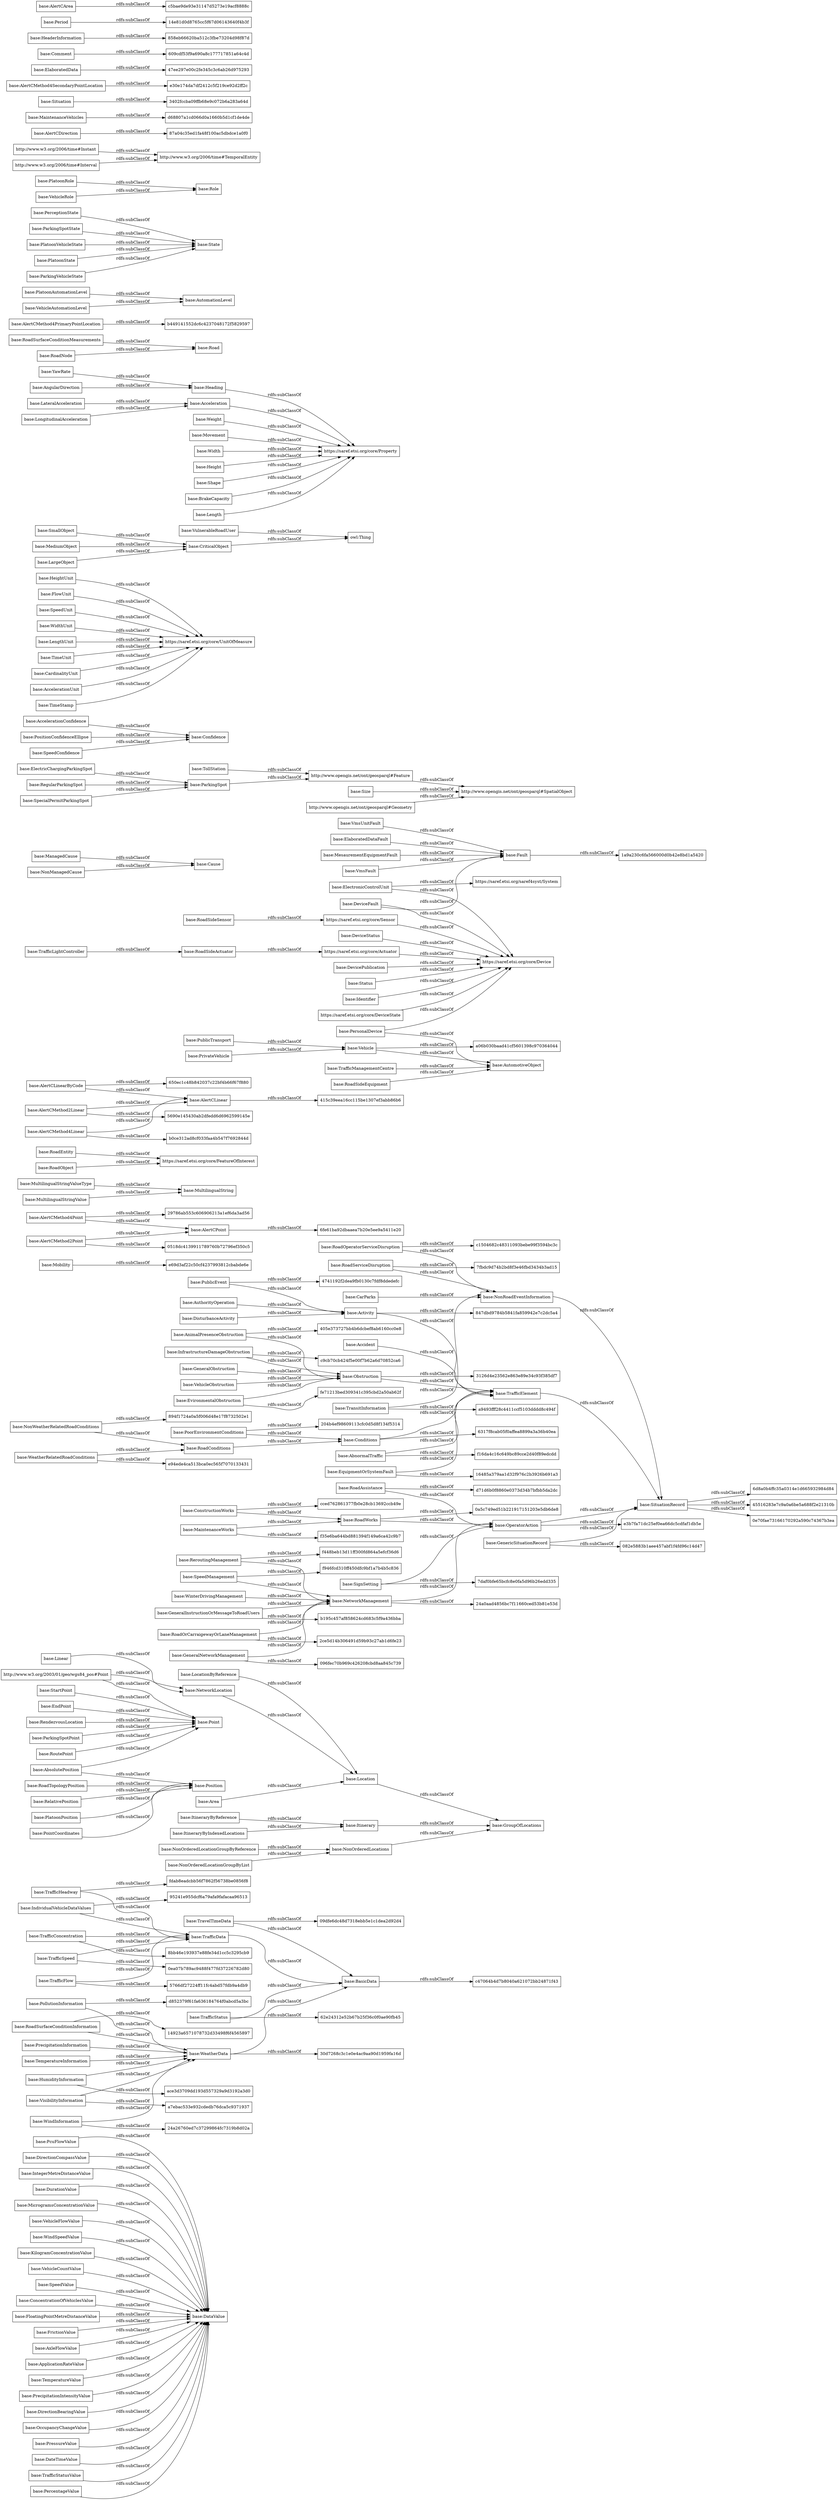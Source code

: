 digraph ar2dtool_diagram { 
rankdir=LR;
size="1000"
node [shape = rectangle, color="black"]; "base:PcuFlowValue" "base:PrecipitationInformation" "base:ItineraryByReference" "base:RoadAssistance" "base:Mobility" "base:AlertCMethod4Point" "base:MultilingualStringValueType" "ace3d3709dd193d557329a9d3192a3d0" "base:DirectionCompassValue" "base:RoadEntity" "650ec1c48b842037c22bf4b66f67f880" "base:Location" "base:MultilingualString" "base:Linear" "e3b7fa71dc25ef0ea66dc5cdfaf1db5e" "base:IntegerMetreDistanceValue" "7daf0bfe65bcfc8e0fa5d96b26edd335" "base:RoadSideSensor" "14923a6571078732d33498f6f4565897" "base:ManagedCause" "base:DataValue" "http://www.opengis.net/ont/geosparql#SpatialObject" "base:Confidence" "base:HeightUnit" "base:CriticalObject" "base:GenericSituationRecord" "base:WeatherData" "base:DisturbanceActivity" "base:RoadObject" "base:TrafficHeadway" "base:StartPoint" "base:RoadConditions" "base:DurationValue" "base:TrafficFlow" "b0ce312ad8cf033faa4b547f7692844d" "base:NonOrderedLocationGroupByReference" "base:TrafficLightController" "24a0aad4856bc7f11660ced53b81e53d" "base:Cause" "6fe61ba92dbaaea7b20e5ee9a5411e20" "https://saref.etsi.org/core/FeatureOfInterest" "base:LateralAcceleration" "30d7268c3c1e0e4ac9aa90d1959fa16d" "base:TrafficElement" "d852379f61fa636184764f0abcd5a3bc" "base:PollutionInformation" "base:RoadSurfaceConditionMeasurements" "f35e6ba644bd881394f149a6ca42c9b7" "base:TemperatureInformation" "base:YawRate" "6317f8cab05f0affea8899a3a36b40ea" "base:Fault" "base:Activity" "base:MicrogramsConcentrationValue" "base:Accident" "base:Obstruction" "base:AlertCMethod4PrimaryPointLocation" "base:ElectricChargingParkingSpot" "base:EndPoint" "base:RoadWorks" "a06b030baad41cf5601398c970364044" "base:PlatoonPosition" "base:AutomationLevel" "base:RegularParkingSpot" "base:SignSetting" "base:HumidityInformation" "base:Heading" "base:VehicleFlowValue" "base:NonWeatherRelatedRoadConditions" "base:PerceptionState" "base:ParkingSpotState" "base:WindSpeedValue" "405e373727bb4b6dcbef8ab6160cc0e8" "base:PlatoonRole" "base:KilogramConcentrationValue" "base:GroupOfLocations" "base:PrivateVehicle" "base:MesaurementEquipmentFault" "base:NetworkLocation" "base:SituationRecord" "base:FlowUnit" "base:NonOrderedLocationGroupByList" "base:Area" "cced762861377fb0e28cb13692ccb49e" "base:OperatorAction" "http://www.w3.org/2006/time#TemporalEntity" "base:Weight" "base:AlertCDirection" "base:SpeedUnit" "e94ede4ca513bca0ec565f7070133431" "base:RoadOperatorServiceDisruption" "http://www.w3.org/2003/01/geo/wgs84_pos#Point" "base:VehicleCountValue" "base:ConstructionWorks" "base:SpeedManagement" "894f1724a0a5f006d48e17f8732502e1" "base:PublicTransport" "fdab8eadcbb56f7862f56738be0856f8" "base:NonOrderedLocations" "09dfe6dc48d7318ebb5e1c1dea2d92d4" "base:ReroutingManagement" "base:AlertCMethod2Point" "base:Movement" "d68807a1cd066d0a1660b5d1cf1de4de" "base:SpeedValue" "base:PointCoordinates" "2ce5d14b306491d59b93c27ab1d6fe23" "c9cb70cb424f5e00f7b62a6d70852ca6" "base:WidthUnit" "base:RoadSideEquipment" "3402fccba09ffb68e9c072b6a283a64d" "base:TollStation" "base:Point" "fe71213bed309341c395cbd2a50ab62f" "b449141552dc6c4237048172f5829597" "base:RoadOrCarraigewayOrLaneManagement" "base:VmsFault" "base:Conditions" "base:AlertCMethod2Linear" "base:VulnerableRoadUser" "base:Position" "base:Role" "base:DeviceFault" "base:GeneralNetworkManagement" "https://saref.etsi.org/saref4syst/System" "base:TravelTimeData" "base:RoadNode" "base:PoorEnvironmentConditions" "base:Road" "base:ConcentrationOfVehiclesValue" "16485a379aa1d32f976c2b3926b691a3" "base:LengthUnit" "base:AlertCMethod4SecondaryPointLocation" "base:SmallObject" "0a5c749ed51b221917151203e5db6de8" "base:Status" "base:PlatoonAutomationLevel" "8bb46e193937e88fe34d1cc5c3295cb9" "base:State" "f16da4c16c649bc89cce2d40f89edcdd" "base:Identifier" "base:RoadSurfaceConditionInformation" "base:RendezvousLocation" "base:AlertCMethod4Linear" "base:PublicEvent" "base:TimeUnit" "base:BasicData" "https://saref.etsi.org/core/DeviceState" "base:AbsolutePosition" "base:TrafficData" "f448beb13d11ff300fd864a5efcf36d6" "base:FloatingPointMetreDistanceValue" "http://www.w3.org/2006/time#Instant" "base:AlertCLinearByCode" "base:Width" "47ee297e00c2fe345c3c6ab26d975293" "base:MaintenanceVehicles" "base:GeneralObstruction" "base:ElaboratedData" "http://www.opengis.net/ont/geosparql#Feature" "base:ElectronicControlUnit" "base:RoadSideActuator" "a7ebac533e932cdedb76dca5c9371937" "base:FrictionValue" "base:Acceleration" "base:VisibilityInformation" "847dbd9784b5841fa859942e7c2dc5a4" "base:TrafficSpeed" "base:MultilingualStringValue" "base:Comment" "http://www.w3.org/2006/time#Interval" "base:IndividualVehicleDataValues" "base:Height" "base:MediumObject" "base:AxleFlowValue" "base:TransitInformation" "base:VmsUnitFault" "858eb66620ba512c3fbe73204d98f87d" "base:SpecialPermitParkingSpot" "87a04c35ed1fa48f100ac5dbdce1a0f0" "base:ApplicationRateValue" "c47064b4d7b8040a621072bb24871f43" "base:Shape" "base:BrakeCapacity" "base:AbnormalTraffic" "base:PlatoonVehicleState" "base:InfrastructureDamageObstruction" "24a26760ed7c37299864fc7319b8d02a" "0518dc4139911789760b72796ef350c5" "base:VehicleRole" "base:Vehicle" "base:Situation" "1a9a230c6fa566000d0b42e8bd1a5420" "base:AlertCPoint" "base:TrafficConcentration" "c1504682c48311093bebe99f3594bc3c" "base:NetworkManagement" "5766df27224ff11fc4abd57fdb9a4db9" "base:LargeObject" "e69d3af22c50cf4237993812cbabde6e" "4741192f2dea9fb0130c7fdf8ddedefc" "5690e145430ab2dfedd6d6962599145e" "base:VehicleAutomationLevel" "base:CarParks" "base:TemperatureValue" "base:ParkingSpot" "base:PersonalDevice" "609cdf53f9a690a8c177717851a64c4d" "base:TrafficManagementCentre" "https://saref.etsi.org/core/UnitOfMeasure" "base:WinterDrivingManagement" "6d8a0b4ffc35a0314e1d665932984d84" "0ea07b789ac9488f477fd37226782d80" "base:AccelerationConfidence" "204b4ef98609113cfc0d5d8f134f5314" "base:GeneralInstructionOrMessageToRoadUsers" "7fbdc9d74b2bd8f3e46fbd3434b3ad15" "base:EvironmentalObstruction" "082e5883b1aee457abf1f4fd96c14d47" "https://saref.etsi.org/core/Actuator" "62e24312e52b67b25f36c0f0ae90fb45" "base:AngularDirection" "base:LocationByReference" "base:CardinalityUnit" "base:NonRoadEventInformation" "b195c457af858624cd683c5f9a436bba" "https://saref.etsi.org/core/Sensor" "base:DevicePublication" "https://saref.etsi.org/core/Property" "base:AccelerationUnit" "base:DeviceStatus" "45516283e7c9a0a6be5a688f2e21310b" "0e70fae73166170292a590c74367b3ea" "base:WindInformation" "base:ParkingSpotPoint" "base:PrecipitationIntensityValue" "base:DirectionBearingValue" "base:VehicleObstruction" "base:NonManagedCause" "base:AuthorityOperation" "14e81d0d8765cc5f67d06143640f4b3f" "096fec70b969c426208cbd8aa845c739" "base:TimeStamp" "c5bae9de93e31147d5273e19acf8888c" "29786ab553c606906213a1ef6da3ad56" "base:AnimalPresenceObstruction" "415c39eea16cc115be1307ef3abb86b6" "base:RoutePoint" "base:Period" "3126d4e23562e863e89e34c93f385df7" "base:Size" "https://saref.etsi.org/core/Device" "base:RoadTopologyPosition" "base:AlertCArea" "base:TrafficStatus" "base:LongitudinalAcceleration" "base:OccupancyChangeValue" "base:WeatherRelatedRoadConditions" "e30e174da7df2412c5f219ce92d2ff2c" "base:ItineraryByIndexedLocations" "base:PlatoonState" "base:ElaboratedDataFault" "f946fcd310ff450dfc9bf1a7b4b5c836" "base:MaintenanceWorks" "95241e955dcf6a79afa9fafacaa96513" "base:PressureValue" "base:RelativePosition" "base:HeaderInformation" "base:RoadServiceDisruption" "d71d6b0f8860e0373d34b7bfbb5da2dc" "base:DateTimeValue" "base:TrafficStatusValue" "base:PositionConfidenceEllipse" "base:AlertCLinear" "base:SpeedConfidence" "base:Length" "http://www.opengis.net/ont/geosparql#Geometry" "base:ParkingVehicleState" "base:PercentageValue" "base:AutomotiveObject" "base:EquipmentOrSystemFault" "a9493fff28c4411ccf5103dddd8c494f" "base:Itinerary" ; /*classes style*/
	"base:CriticalObject" -> "owl:Thing" [ label = "rdfs:subClassOf" ];
	"base:Location" -> "base:GroupOfLocations" [ label = "rdfs:subClassOf" ];
	"base:Size" -> "http://www.opengis.net/ont/geosparql#SpatialObject" [ label = "rdfs:subClassOf" ];
	"http://www.w3.org/2006/time#Instant" -> "http://www.w3.org/2006/time#TemporalEntity" [ label = "rdfs:subClassOf" ];
	"base:Length" -> "https://saref.etsi.org/core/Property" [ label = "rdfs:subClassOf" ];
	"base:NonOrderedLocationGroupByReference" -> "base:NonOrderedLocations" [ label = "rdfs:subClassOf" ];
	"base:ApplicationRateValue" -> "base:DataValue" [ label = "rdfs:subClassOf" ];
	"base:KilogramConcentrationValue" -> "base:DataValue" [ label = "rdfs:subClassOf" ];
	"base:WeatherRelatedRoadConditions" -> "e94ede4ca513bca0ec565f7070133431" [ label = "rdfs:subClassOf" ];
	"base:WeatherRelatedRoadConditions" -> "base:RoadConditions" [ label = "rdfs:subClassOf" ];
	"base:OperatorAction" -> "e3b7fa71dc25ef0ea66dc5cdfaf1db5e" [ label = "rdfs:subClassOf" ];
	"base:OperatorAction" -> "base:SituationRecord" [ label = "rdfs:subClassOf" ];
	"base:RoadSideActuator" -> "https://saref.etsi.org/core/Actuator" [ label = "rdfs:subClassOf" ];
	"base:FrictionValue" -> "base:DataValue" [ label = "rdfs:subClassOf" ];
	"base:AlertCArea" -> "c5bae9de93e31147d5273e19acf8888c" [ label = "rdfs:subClassOf" ];
	"base:VmsFault" -> "base:Fault" [ label = "rdfs:subClassOf" ];
	"base:SmallObject" -> "base:CriticalObject" [ label = "rdfs:subClassOf" ];
	"base:GeneralInstructionOrMessageToRoadUsers" -> "b195c457af858624cd683c5f9a436bba" [ label = "rdfs:subClassOf" ];
	"base:GeneralInstructionOrMessageToRoadUsers" -> "base:NetworkManagement" [ label = "rdfs:subClassOf" ];
	"base:Accident" -> "base:TrafficElement" [ label = "rdfs:subClassOf" ];
	"base:VehicleRole" -> "base:Role" [ label = "rdfs:subClassOf" ];
	"base:NonRoadEventInformation" -> "base:SituationRecord" [ label = "rdfs:subClassOf" ];
	"http://www.w3.org/2006/time#Interval" -> "http://www.w3.org/2006/time#TemporalEntity" [ label = "rdfs:subClassOf" ];
	"base:MultilingualStringValueType" -> "base:MultilingualString" [ label = "rdfs:subClassOf" ];
	"base:AlertCMethod2Linear" -> "5690e145430ab2dfedd6d6962599145e" [ label = "rdfs:subClassOf" ];
	"base:AlertCMethod2Linear" -> "base:AlertCLinear" [ label = "rdfs:subClassOf" ];
	"base:HeightUnit" -> "https://saref.etsi.org/core/UnitOfMeasure" [ label = "rdfs:subClassOf" ];
	"base:ParkingSpot" -> "http://www.opengis.net/ont/geosparql#Feature" [ label = "rdfs:subClassOf" ];
	"base:Period" -> "14e81d0d8765cc5f67d06143640f4b3f" [ label = "rdfs:subClassOf" ];
	"base:PlatoonPosition" -> "base:Position" [ label = "rdfs:subClassOf" ];
	"base:ItineraryByIndexedLocations" -> "base:Itinerary" [ label = "rdfs:subClassOf" ];
	"base:DevicePublication" -> "https://saref.etsi.org/core/Device" [ label = "rdfs:subClassOf" ];
	"base:AbsolutePosition" -> "base:Position" [ label = "rdfs:subClassOf" ];
	"base:AbsolutePosition" -> "base:Point" [ label = "rdfs:subClassOf" ];
	"base:Acceleration" -> "https://saref.etsi.org/core/Property" [ label = "rdfs:subClassOf" ];
	"base:AlertCPoint" -> "6fe61ba92dbaaea7b20e5ee9a5411e20" [ label = "rdfs:subClassOf" ];
	"base:WindInformation" -> "24a26760ed7c37299864fc7319b8d02a" [ label = "rdfs:subClassOf" ];
	"base:WindInformation" -> "base:WeatherData" [ label = "rdfs:subClassOf" ];
	"base:GeneralObstruction" -> "base:Obstruction" [ label = "rdfs:subClassOf" ];
	"base:TrafficLightController" -> "base:RoadSideActuator" [ label = "rdfs:subClassOf" ];
	"base:LocationByReference" -> "base:Location" [ label = "rdfs:subClassOf" ];
	"base:PlatoonAutomationLevel" -> "base:AutomationLevel" [ label = "rdfs:subClassOf" ];
	"base:OccupancyChangeValue" -> "base:DataValue" [ label = "rdfs:subClassOf" ];
	"base:TrafficManagementCentre" -> "base:AutomotiveObject" [ label = "rdfs:subClassOf" ];
	"base:Weight" -> "https://saref.etsi.org/core/Property" [ label = "rdfs:subClassOf" ];
	"base:ElectronicControlUnit" -> "https://saref.etsi.org/core/Device" [ label = "rdfs:subClassOf" ];
	"base:ElectronicControlUnit" -> "https://saref.etsi.org/saref4syst/System" [ label = "rdfs:subClassOf" ];
	"base:AbnormalTraffic" -> "f16da4c16c649bc89cce2d40f89edcdd" [ label = "rdfs:subClassOf" ];
	"base:AbnormalTraffic" -> "base:TrafficElement" [ label = "rdfs:subClassOf" ];
	"base:ManagedCause" -> "base:Cause" [ label = "rdfs:subClassOf" ];
	"base:AccelerationUnit" -> "https://saref.etsi.org/core/UnitOfMeasure" [ label = "rdfs:subClassOf" ];
	"base:Shape" -> "https://saref.etsi.org/core/Property" [ label = "rdfs:subClassOf" ];
	"base:RoadOrCarraigewayOrLaneManagement" -> "2ce5d14b306491d59b93c27ab1d6fe23" [ label = "rdfs:subClassOf" ];
	"base:RoadOrCarraigewayOrLaneManagement" -> "base:NetworkManagement" [ label = "rdfs:subClassOf" ];
	"base:SpeedConfidence" -> "base:Confidence" [ label = "rdfs:subClassOf" ];
	"base:LengthUnit" -> "https://saref.etsi.org/core/UnitOfMeasure" [ label = "rdfs:subClassOf" ];
	"base:AuthorityOperation" -> "base:Activity" [ label = "rdfs:subClassOf" ];
	"base:RoadWorks" -> "0a5c749ed51b221917151203e5db6de8" [ label = "rdfs:subClassOf" ];
	"base:RoadWorks" -> "base:OperatorAction" [ label = "rdfs:subClassOf" ];
	"base:NonManagedCause" -> "base:Cause" [ label = "rdfs:subClassOf" ];
	"base:TravelTimeData" -> "09dfe6dc48d7318ebb5e1c1dea2d92d4" [ label = "rdfs:subClassOf" ];
	"base:TravelTimeData" -> "base:BasicData" [ label = "rdfs:subClassOf" ];
	"base:Activity" -> "847dbd9784b5841fa859942e7c2dc5a4" [ label = "rdfs:subClassOf" ];
	"base:Activity" -> "base:TrafficElement" [ label = "rdfs:subClassOf" ];
	"base:SpeedUnit" -> "https://saref.etsi.org/core/UnitOfMeasure" [ label = "rdfs:subClassOf" ];
	"base:TimeStamp" -> "https://saref.etsi.org/core/UnitOfMeasure" [ label = "rdfs:subClassOf" ];
	"base:AccelerationConfidence" -> "base:Confidence" [ label = "rdfs:subClassOf" ];
	"base:EquipmentOrSystemFault" -> "16485a379aa1d32f976c2b3926b691a3" [ label = "rdfs:subClassOf" ];
	"base:EquipmentOrSystemFault" -> "base:TrafficElement" [ label = "rdfs:subClassOf" ];
	"base:RegularParkingSpot" -> "base:ParkingSpot" [ label = "rdfs:subClassOf" ];
	"base:Conditions" -> "6317f8cab05f0affea8899a3a36b40ea" [ label = "rdfs:subClassOf" ];
	"base:Conditions" -> "base:TrafficElement" [ label = "rdfs:subClassOf" ];
	"base:RoadSideEquipment" -> "base:AutomotiveObject" [ label = "rdfs:subClassOf" ];
	"base:VehicleObstruction" -> "base:Obstruction" [ label = "rdfs:subClassOf" ];
	"base:Status" -> "https://saref.etsi.org/core/Device" [ label = "rdfs:subClassOf" ];
	"base:VulnerableRoadUser" -> "owl:Thing" [ label = "rdfs:subClassOf" ];
	"base:LongitudinalAcceleration" -> "base:Acceleration" [ label = "rdfs:subClassOf" ];
	"base:PublicTransport" -> "base:Vehicle" [ label = "rdfs:subClassOf" ];
	"base:NonWeatherRelatedRoadConditions" -> "894f1724a0a5f006d48e17f8732502e1" [ label = "rdfs:subClassOf" ];
	"base:NonWeatherRelatedRoadConditions" -> "base:RoadConditions" [ label = "rdfs:subClassOf" ];
	"base:WidthUnit" -> "https://saref.etsi.org/core/UnitOfMeasure" [ label = "rdfs:subClassOf" ];
	"base:CarParks" -> "base:NonRoadEventInformation" [ label = "rdfs:subClassOf" ];
	"base:VisibilityInformation" -> "a7ebac533e932cdedb76dca5c9371937" [ label = "rdfs:subClassOf" ];
	"base:VisibilityInformation" -> "base:WeatherData" [ label = "rdfs:subClassOf" ];
	"base:HumidityInformation" -> "ace3d3709dd193d557329a9d3192a3d0" [ label = "rdfs:subClassOf" ];
	"base:HumidityInformation" -> "base:WeatherData" [ label = "rdfs:subClassOf" ];
	"base:LargeObject" -> "base:CriticalObject" [ label = "rdfs:subClassOf" ];
	"base:ConcentrationOfVehiclesValue" -> "base:DataValue" [ label = "rdfs:subClassOf" ];
	"base:Vehicle" -> "base:AutomotiveObject" [ label = "rdfs:subClassOf" ];
	"base:Vehicle" -> "a06b030baad41cf5601398c970364044" [ label = "rdfs:subClassOf" ];
	"base:PlatoonRole" -> "base:Role" [ label = "rdfs:subClassOf" ];
	"base:TrafficStatus" -> "62e24312e52b67b25f36c0f0ae90fb45" [ label = "rdfs:subClassOf" ];
	"base:TrafficStatus" -> "base:BasicData" [ label = "rdfs:subClassOf" ];
	"base:TrafficSpeed" -> "0ea07b789ac9488f477fd37226782d80" [ label = "rdfs:subClassOf" ];
	"base:TrafficSpeed" -> "base:TrafficData" [ label = "rdfs:subClassOf" ];
	"base:BrakeCapacity" -> "https://saref.etsi.org/core/Property" [ label = "rdfs:subClassOf" ];
	"base:Obstruction" -> "3126d4e23562e863e89e34c93f385df7" [ label = "rdfs:subClassOf" ];
	"base:Obstruction" -> "base:TrafficElement" [ label = "rdfs:subClassOf" ];
	"base:PercentageValue" -> "base:DataValue" [ label = "rdfs:subClassOf" ];
	"base:PollutionInformation" -> "d852379f61fa636184764f0abcd5a3bc" [ label = "rdfs:subClassOf" ];
	"base:PollutionInformation" -> "base:WeatherData" [ label = "rdfs:subClassOf" ];
	"base:DirectionBearingValue" -> "base:DataValue" [ label = "rdfs:subClassOf" ];
	"base:IntegerMetreDistanceValue" -> "base:DataValue" [ label = "rdfs:subClassOf" ];
	"base:AlertCMethod4PrimaryPointLocation" -> "b449141552dc6c4237048172f5829597" [ label = "rdfs:subClassOf" ];
	"base:AlertCMethod2Point" -> "0518dc4139911789760b72796ef350c5" [ label = "rdfs:subClassOf" ];
	"base:AlertCMethod2Point" -> "base:AlertCPoint" [ label = "rdfs:subClassOf" ];
	"base:PointCoordinates" -> "base:Position" [ label = "rdfs:subClassOf" ];
	"base:NetworkLocation" -> "base:Location" [ label = "rdfs:subClassOf" ];
	"base:HeaderInformation" -> "858eb66620ba512c3fbe73204d98f87d" [ label = "rdfs:subClassOf" ];
	"base:InfrastructureDamageObstruction" -> "c9cb70cb424f5e00f7b62a6d70852ca6" [ label = "rdfs:subClassOf" ];
	"base:InfrastructureDamageObstruction" -> "base:Obstruction" [ label = "rdfs:subClassOf" ];
	"base:Movement" -> "https://saref.etsi.org/core/Property" [ label = "rdfs:subClassOf" ];
	"base:RelativePosition" -> "base:Position" [ label = "rdfs:subClassOf" ];
	"base:EvironmentalObstruction" -> "fe71213bed309341c395cbd2a50ab62f" [ label = "rdfs:subClassOf" ];
	"base:EvironmentalObstruction" -> "base:Obstruction" [ label = "rdfs:subClassOf" ];
	"base:SituationRecord" -> "45516283e7c9a0a6be5a688f2e21310b" [ label = "rdfs:subClassOf" ];
	"base:SituationRecord" -> "6d8a0b4ffc35a0314e1d665932984d84" [ label = "rdfs:subClassOf" ];
	"base:SituationRecord" -> "0e70fae73166170292a590c74367b3ea" [ label = "rdfs:subClassOf" ];
	"base:TrafficConcentration" -> "8bb46e193937e88fe34d1cc5c3295cb9" [ label = "rdfs:subClassOf" ];
	"base:TrafficConcentration" -> "base:TrafficData" [ label = "rdfs:subClassOf" ];
	"base:RoadSideSensor" -> "https://saref.etsi.org/core/Sensor" [ label = "rdfs:subClassOf" ];
	"base:AngularDirection" -> "base:Heading" [ label = "rdfs:subClassOf" ];
	"base:AlertCDirection" -> "87a04c35ed1fa48f100ac5dbdce1a0f0" [ label = "rdfs:subClassOf" ];
	"base:Itinerary" -> "base:GroupOfLocations" [ label = "rdfs:subClassOf" ];
	"https://saref.etsi.org/core/DeviceState" -> "https://saref.etsi.org/core/Device" [ label = "rdfs:subClassOf" ];
	"base:Width" -> "https://saref.etsi.org/core/Property" [ label = "rdfs:subClassOf" ];
	"base:AlertCLinearByCode" -> "650ec1c48b842037c22bf4b66f67f880" [ label = "rdfs:subClassOf" ];
	"base:AlertCLinearByCode" -> "base:AlertCLinear" [ label = "rdfs:subClassOf" ];
	"base:FlowUnit" -> "https://saref.etsi.org/core/UnitOfMeasure" [ label = "rdfs:subClassOf" ];
	"base:Fault" -> "1a9a230c6fa566000d0b42e8bd1a5420" [ label = "rdfs:subClassOf" ];
	"base:PrecipitationIntensityValue" -> "base:DataValue" [ label = "rdfs:subClassOf" ];
	"base:RoadSurfaceConditionMeasurements" -> "base:Road" [ label = "rdfs:subClassOf" ];
	"base:PositionConfidenceEllipse" -> "base:Confidence" [ label = "rdfs:subClassOf" ];
	"base:IndividualVehicleDataValues" -> "95241e955dcf6a79afa9fafacaa96513" [ label = "rdfs:subClassOf" ];
	"base:IndividualVehicleDataValues" -> "base:TrafficData" [ label = "rdfs:subClassOf" ];
	"base:Area" -> "base:Location" [ label = "rdfs:subClassOf" ];
	"base:ElectricChargingParkingSpot" -> "base:ParkingSpot" [ label = "rdfs:subClassOf" ];
	"base:TemperatureValue" -> "base:DataValue" [ label = "rdfs:subClassOf" ];
	"base:FloatingPointMetreDistanceValue" -> "base:DataValue" [ label = "rdfs:subClassOf" ];
	"base:AlertCMethod4SecondaryPointLocation" -> "e30e174da7df2412c5f219ce92d2ff2c" [ label = "rdfs:subClassOf" ];
	"base:ReroutingManagement" -> "f448beb13d11ff300fd864a5efcf36d6" [ label = "rdfs:subClassOf" ];
	"base:ReroutingManagement" -> "base:NetworkManagement" [ label = "rdfs:subClassOf" ];
	"base:AnimalPresenceObstruction" -> "405e373727bb4b6dcbef8ab6160cc0e8" [ label = "rdfs:subClassOf" ];
	"base:AnimalPresenceObstruction" -> "base:Obstruction" [ label = "rdfs:subClassOf" ];
	"base:PlatoonVehicleState" -> "base:State" [ label = "rdfs:subClassOf" ];
	"base:MaintenanceVehicles" -> "d68807a1cd066d0a1660b5d1cf1de4de" [ label = "rdfs:subClassOf" ];
	"base:Linear" -> "base:NetworkLocation" [ label = "rdfs:subClassOf" ];
	"base:TimeUnit" -> "https://saref.etsi.org/core/UnitOfMeasure" [ label = "rdfs:subClassOf" ];
	"base:PcuFlowValue" -> "base:DataValue" [ label = "rdfs:subClassOf" ];
	"base:TrafficStatusValue" -> "base:DataValue" [ label = "rdfs:subClassOf" ];
	"base:Mobility" -> "e69d3af22c50cf4237993812cbabde6e" [ label = "rdfs:subClassOf" ];
	"base:MaintenanceWorks" -> "f35e6ba644bd881394f149a6ca42c9b7" [ label = "rdfs:subClassOf" ];
	"base:MaintenanceWorks" -> "base:RoadWorks" [ label = "rdfs:subClassOf" ];
	"base:ParkingVehicleState" -> "base:State" [ label = "rdfs:subClassOf" ];
	"base:VehicleFlowValue" -> "base:DataValue" [ label = "rdfs:subClassOf" ];
	"base:EndPoint" -> "base:Point" [ label = "rdfs:subClassOf" ];
	"base:Height" -> "https://saref.etsi.org/core/Property" [ label = "rdfs:subClassOf" ];
	"base:AlertCMethod4Linear" -> "b0ce312ad8cf033faa4b547f7692844d" [ label = "rdfs:subClassOf" ];
	"base:AlertCMethod4Linear" -> "base:AlertCLinear" [ label = "rdfs:subClassOf" ];
	"base:TrafficHeadway" -> "fdab8eadcbb56f7862f56738be0856f8" [ label = "rdfs:subClassOf" ];
	"base:TrafficHeadway" -> "base:TrafficData" [ label = "rdfs:subClassOf" ];
	"base:CardinalityUnit" -> "https://saref.etsi.org/core/UnitOfMeasure" [ label = "rdfs:subClassOf" ];
	"base:AxleFlowValue" -> "base:DataValue" [ label = "rdfs:subClassOf" ];
	"base:MicrogramsConcentrationValue" -> "base:DataValue" [ label = "rdfs:subClassOf" ];
	"base:ParkingSpotState" -> "base:State" [ label = "rdfs:subClassOf" ];
	"base:TrafficElement" -> "base:SituationRecord" [ label = "rdfs:subClassOf" ];
	"base:ElaboratedData" -> "47ee297e00c2fe345c3c6ab26d975293" [ label = "rdfs:subClassOf" ];
	"base:RoadTopologyPosition" -> "base:Position" [ label = "rdfs:subClassOf" ];
	"base:GeneralNetworkManagement" -> "096fec70b969c426208cbd8aa845c739" [ label = "rdfs:subClassOf" ];
	"base:GeneralNetworkManagement" -> "base:NetworkManagement" [ label = "rdfs:subClassOf" ];
	"base:Heading" -> "https://saref.etsi.org/core/Property" [ label = "rdfs:subClassOf" ];
	"base:TollStation" -> "http://www.opengis.net/ont/geosparql#Feature" [ label = "rdfs:subClassOf" ];
	"base:RoadServiceDisruption" -> "7fbdc9d74b2bd8f3e46fbd3434b3ad15" [ label = "rdfs:subClassOf" ];
	"base:RoadServiceDisruption" -> "base:NonRoadEventInformation" [ label = "rdfs:subClassOf" ];
	"base:RoadConditions" -> "base:Conditions" [ label = "rdfs:subClassOf" ];
	"base:PrecipitationInformation" -> "base:WeatherData" [ label = "rdfs:subClassOf" ];
	"base:PersonalDevice" -> "base:AutomotiveObject" [ label = "rdfs:subClassOf" ];
	"base:PersonalDevice" -> "https://saref.etsi.org/core/Device" [ label = "rdfs:subClassOf" ];
	"base:RoadObject" -> "https://saref.etsi.org/core/FeatureOfInterest" [ label = "rdfs:subClassOf" ];
	"base:Comment" -> "609cdf53f9a690a8c177717851a64c4d" [ label = "rdfs:subClassOf" ];
	"base:DeviceFault" -> "base:Fault" [ label = "rdfs:subClassOf" ];
	"base:DeviceFault" -> "https://saref.etsi.org/core/Device" [ label = "rdfs:subClassOf" ];
	"base:NetworkManagement" -> "24a0aad4856bc7f11660ced53b81e53d" [ label = "rdfs:subClassOf" ];
	"base:NetworkManagement" -> "base:OperatorAction" [ label = "rdfs:subClassOf" ];
	"base:TransitInformation" -> "a9493fff28c4411ccf5103dddd8c494f" [ label = "rdfs:subClassOf" ];
	"base:TransitInformation" -> "base:NonRoadEventInformation" [ label = "rdfs:subClassOf" ];
	"base:WeatherData" -> "30d7268c3c1e0e4ac9aa90d1959fa16d" [ label = "rdfs:subClassOf" ];
	"base:WeatherData" -> "base:BasicData" [ label = "rdfs:subClassOf" ];
	"base:PrivateVehicle" -> "base:Vehicle" [ label = "rdfs:subClassOf" ];
	"base:AlertCLinear" -> "415c39eea16cc115be1307ef3abb86b6" [ label = "rdfs:subClassOf" ];
	"base:DateTimeValue" -> "base:DataValue" [ label = "rdfs:subClassOf" ];
	"base:PoorEnvironmentConditions" -> "204b4ef98609113cfc0d5d8f134f5314" [ label = "rdfs:subClassOf" ];
	"base:PoorEnvironmentConditions" -> "base:Conditions" [ label = "rdfs:subClassOf" ];
	"base:MediumObject" -> "base:CriticalObject" [ label = "rdfs:subClassOf" ];
	"base:MultilingualStringValue" -> "base:MultilingualString" [ label = "rdfs:subClassOf" ];
	"base:SpeedValue" -> "base:DataValue" [ label = "rdfs:subClassOf" ];
	"base:NonOrderedLocationGroupByList" -> "base:NonOrderedLocations" [ label = "rdfs:subClassOf" ];
	"base:VehicleAutomationLevel" -> "base:AutomationLevel" [ label = "rdfs:subClassOf" ];
	"http://www.w3.org/2003/01/geo/wgs84_pos#Point" -> "base:Point" [ label = "rdfs:subClassOf" ];
	"http://www.w3.org/2003/01/geo/wgs84_pos#Point" -> "base:NetworkLocation" [ label = "rdfs:subClassOf" ];
	"base:ConstructionWorks" -> "cced762861377fb0e28cb13692ccb49e" [ label = "rdfs:subClassOf" ];
	"base:ConstructionWorks" -> "base:RoadWorks" [ label = "rdfs:subClassOf" ];
	"base:RoadEntity" -> "https://saref.etsi.org/core/FeatureOfInterest" [ label = "rdfs:subClassOf" ];
	"base:DirectionCompassValue" -> "base:DataValue" [ label = "rdfs:subClassOf" ];
	"base:LateralAcceleration" -> "base:Acceleration" [ label = "rdfs:subClassOf" ];
	"base:SpecialPermitParkingSpot" -> "base:ParkingSpot" [ label = "rdfs:subClassOf" ];
	"base:SignSetting" -> "7daf0bfe65bcfc8e0fa5d96b26edd335" [ label = "rdfs:subClassOf" ];
	"base:SignSetting" -> "base:OperatorAction" [ label = "rdfs:subClassOf" ];
	"base:NonOrderedLocations" -> "base:GroupOfLocations" [ label = "rdfs:subClassOf" ];
	"https://saref.etsi.org/core/Actuator" -> "https://saref.etsi.org/core/Device" [ label = "rdfs:subClassOf" ];
	"base:RoadOperatorServiceDisruption" -> "c1504682c48311093bebe99f3594bc3c" [ label = "rdfs:subClassOf" ];
	"base:RoadOperatorServiceDisruption" -> "base:NonRoadEventInformation" [ label = "rdfs:subClassOf" ];
	"base:ElaboratedDataFault" -> "base:Fault" [ label = "rdfs:subClassOf" ];
	"base:PerceptionState" -> "base:State" [ label = "rdfs:subClassOf" ];
	"base:WindSpeedValue" -> "base:DataValue" [ label = "rdfs:subClassOf" ];
	"base:Identifier" -> "https://saref.etsi.org/core/Device" [ label = "rdfs:subClassOf" ];
	"base:RoadAssistance" -> "d71d6b0f8860e0373d34b7bfbb5da2dc" [ label = "rdfs:subClassOf" ];
	"base:RoadAssistance" -> "base:OperatorAction" [ label = "rdfs:subClassOf" ];
	"base:TemperatureInformation" -> "base:WeatherData" [ label = "rdfs:subClassOf" ];
	"base:TrafficFlow" -> "5766df27224ff11fc4abd57fdb9a4db9" [ label = "rdfs:subClassOf" ];
	"base:TrafficFlow" -> "base:TrafficData" [ label = "rdfs:subClassOf" ];
	"base:VmsUnitFault" -> "base:Fault" [ label = "rdfs:subClassOf" ];
	"base:YawRate" -> "base:Heading" [ label = "rdfs:subClassOf" ];
	"base:RoadSurfaceConditionInformation" -> "14923a6571078732d33498f6f4565897" [ label = "rdfs:subClassOf" ];
	"base:RoadSurfaceConditionInformation" -> "base:WeatherData" [ label = "rdfs:subClassOf" ];
	"base:SpeedManagement" -> "f946fcd310ff450dfc9bf1a7b4b5c836" [ label = "rdfs:subClassOf" ];
	"base:SpeedManagement" -> "base:NetworkManagement" [ label = "rdfs:subClassOf" ];
	"base:PlatoonState" -> "base:State" [ label = "rdfs:subClassOf" ];
	"base:RoadNode" -> "base:Road" [ label = "rdfs:subClassOf" ];
	"base:VehicleCountValue" -> "base:DataValue" [ label = "rdfs:subClassOf" ];
	"base:DurationValue" -> "base:DataValue" [ label = "rdfs:subClassOf" ];
	"base:GenericSituationRecord" -> "082e5883b1aee457abf1f4fd96c14d47" [ label = "rdfs:subClassOf" ];
	"base:GenericSituationRecord" -> "base:SituationRecord" [ label = "rdfs:subClassOf" ];
	"base:WinterDrivingManagement" -> "base:NetworkManagement" [ label = "rdfs:subClassOf" ];
	"http://www.opengis.net/ont/geosparql#Feature" -> "http://www.opengis.net/ont/geosparql#SpatialObject" [ label = "rdfs:subClassOf" ];
	"base:AlertCMethod4Point" -> "29786ab553c606906213a1ef6da3ad56" [ label = "rdfs:subClassOf" ];
	"base:AlertCMethod4Point" -> "base:AlertCPoint" [ label = "rdfs:subClassOf" ];
	"base:PressureValue" -> "base:DataValue" [ label = "rdfs:subClassOf" ];
	"base:RendezvousLocation" -> "base:Point" [ label = "rdfs:subClassOf" ];
	"base:DeviceStatus" -> "https://saref.etsi.org/core/Device" [ label = "rdfs:subClassOf" ];
	"base:StartPoint" -> "base:Point" [ label = "rdfs:subClassOf" ];
	"base:BasicData" -> "c47064b4d7b8040a621072bb24871f43" [ label = "rdfs:subClassOf" ];
	"base:DisturbanceActivity" -> "base:Activity" [ label = "rdfs:subClassOf" ];
	"base:MesaurementEquipmentFault" -> "base:Fault" [ label = "rdfs:subClassOf" ];
	"https://saref.etsi.org/core/Sensor" -> "https://saref.etsi.org/core/Device" [ label = "rdfs:subClassOf" ];
	"base:ItineraryByReference" -> "base:Itinerary" [ label = "rdfs:subClassOf" ];
	"base:PublicEvent" -> "4741192f2dea9fb0130c7fdf8ddedefc" [ label = "rdfs:subClassOf" ];
	"base:PublicEvent" -> "base:Activity" [ label = "rdfs:subClassOf" ];
	"base:TrafficData" -> "base:BasicData" [ label = "rdfs:subClassOf" ];
	"base:ParkingSpotPoint" -> "base:Point" [ label = "rdfs:subClassOf" ];
	"base:RoutePoint" -> "base:Point" [ label = "rdfs:subClassOf" ];
	"base:Situation" -> "3402fccba09ffb68e9c072b6a283a64d" [ label = "rdfs:subClassOf" ];
	"http://www.opengis.net/ont/geosparql#Geometry" -> "http://www.opengis.net/ont/geosparql#SpatialObject" [ label = "rdfs:subClassOf" ];

}
